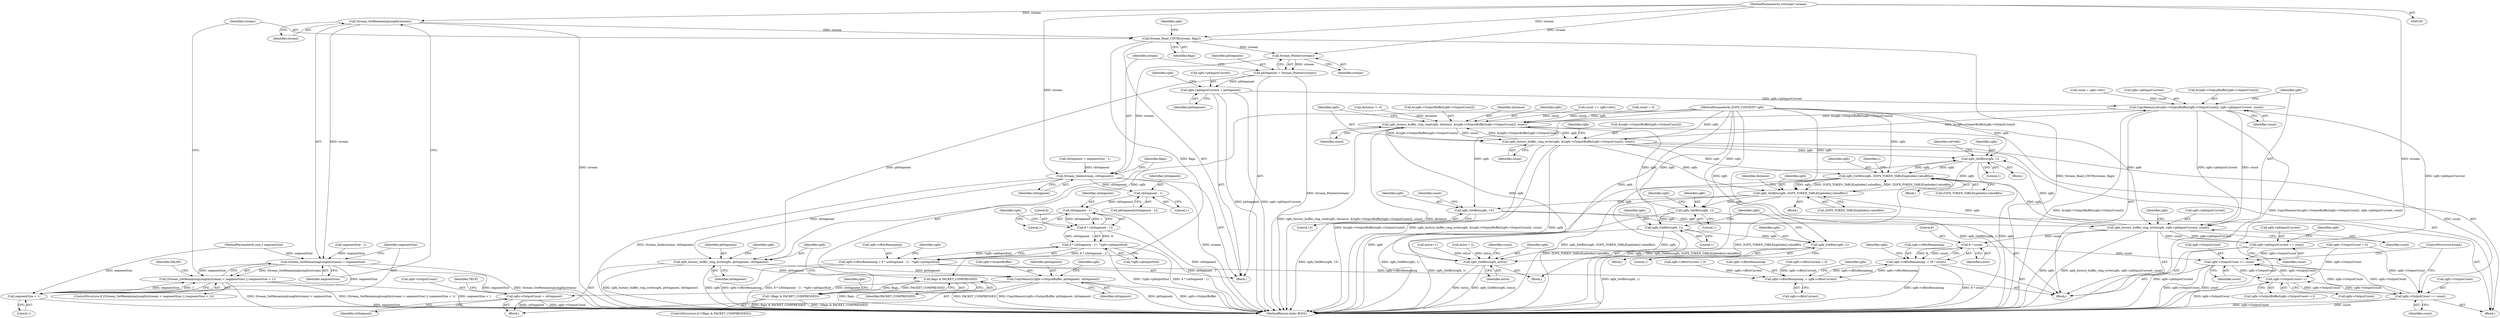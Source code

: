 digraph "1_FreeRDP_17c363a5162fd4dc77b1df54e48d7bd9bf6b3be7_0@API" {
"1000131" [label="(Call,Stream_GetRemainingLength(stream))"];
"1000107" [label="(MethodParameterIn,wStream* stream)"];
"1000130" [label="(Call,Stream_GetRemainingLength(stream) < segmentSize)"];
"1000129" [label="(Call,(Stream_GetRemainingLength(stream) < segmentSize) || (segmentSize < 1))"];
"1000134" [label="(Call,segmentSize < 1)"];
"1000139" [label="(Call,Stream_Read_UINT8(stream, flags))"];
"1000149" [label="(Call,Stream_Pointer(stream))"];
"1000147" [label="(Call,pbSegment = Stream_Pointer(stream))"];
"1000160" [label="(Call,zgfx_history_buffer_ring_write(zgfx, pbSegment, cbSegment))"];
"1000164" [label="(Call,CopyMemory(zgfx->OutputBuffer, pbSegment, cbSegment))"];
"1000170" [label="(Call,zgfx->OutputCount = cbSegment)"];
"1000177" [label="(Call,zgfx->pbInputCurrent = pbSegment)"];
"1000462" [label="(Call,CopyMemory(&(zgfx->OutputBuffer[zgfx->OutputCount]), zgfx->pbInputCurrent, count))"];
"1000407" [label="(Call,zgfx_history_buffer_ring_read(zgfx, distance, &(zgfx->OutputBuffer[zgfx->OutputCount]), count))"];
"1000419" [label="(Call,zgfx_history_buffer_ring_write(zgfx, &(zgfx->OutputBuffer[zgfx->OutputCount]), count))"];
"1000250" [label="(Call,zgfx_GetBits(zgfx, 1))"];
"1000282" [label="(Call,zgfx_GetBits(zgfx, ZGFX_TOKEN_TABLE[opIndex].valueBits))"];
"1000337" [label="(Call,zgfx_GetBits(zgfx, ZGFX_TOKEN_TABLE[opIndex].valueBits))"];
"1000360" [label="(Call,zgfx_GetBits(zgfx, 1))"];
"1000381" [label="(Call,zgfx_GetBits(zgfx, 1))"];
"1000396" [label="(Call,zgfx_GetBits(zgfx, 1))"];
"1000399" [label="(Call,zgfx_GetBits(zgfx, extra))"];
"1000437" [label="(Call,zgfx_GetBits(zgfx, 15))"];
"1000475" [label="(Call,zgfx_history_buffer_ring_write(zgfx, zgfx->pbInputCurrent, count))"];
"1000481" [label="(Call,zgfx->pbInputCurrent += count)"];
"1000490" [label="(Call,8 * count)"];
"1000486" [label="(Call,zgfx->cBitsRemaining -= (8 * count))"];
"1000445" [label="(Call,zgfx->cBitsRemaining -= zgfx->cBitsCurrent)"];
"1000493" [label="(Call,zgfx->OutputCount += count)"];
"1000330" [label="(Call,zgfx->OutputCount++)"];
"1000430" [label="(Call,zgfx->OutputCount += count)"];
"1000151" [label="(Call,Stream_Seek(stream, cbSegment))"];
"1000189" [label="(Call,cbSegment - 1)"];
"1000199" [label="(Call,cbSegment - 1)"];
"1000197" [label="(Call,8 * (cbSegment - 1))"];
"1000196" [label="(Call,8 * (cbSegment - 1) - *zgfx->pbInputEnd)"];
"1000192" [label="(Call,zgfx->cBitsRemaining = 8 * (cbSegment - 1) - *zgfx->pbInputEnd)"];
"1000156" [label="(Call,flags & PACKET_COMPRESSED)"];
"1000155" [label="(Call,!(flags & PACKET_COMPRESSED))"];
"1000283" [label="(Identifier,zgfx)"];
"1000133" [label="(Identifier,segmentSize)"];
"1000204" [label="(Identifier,zgfx)"];
"1000400" [label="(Identifier,zgfx)"];
"1000177" [label="(Call,zgfx->pbInputCurrent = pbSegment)"];
"1000438" [label="(Identifier,zgfx)"];
"1000359" [label="(Block,)"];
"1000491" [label="(Literal,8)"];
"1000420" [label="(Identifier,zgfx)"];
"1000134" [label="(Call,segmentSize < 1)"];
"1000463" [label="(Call,&(zgfx->OutputBuffer[zgfx->OutputCount]))"];
"1000252" [label="(Literal,1)"];
"1000492" [label="(Identifier,count)"];
"1000166" [label="(Identifier,zgfx)"];
"1000399" [label="(Call,zgfx_GetBits(zgfx, extra))"];
"1000187" [label="(Call,pbSegment[cbSegment - 1])"];
"1000250" [label="(Call,zgfx_GetBits(zgfx, 1))"];
"1000129" [label="(Call,(Stream_GetRemainingLength(stream) < segmentSize) || (segmentSize < 1))"];
"1000201" [label="(Literal,1)"];
"1000498" [label="(ControlStructure,break;)"];
"1000135" [label="(Identifier,segmentSize)"];
"1000432" [label="(Identifier,zgfx)"];
"1000139" [label="(Call,Stream_Read_UINT8(stream, flags))"];
"1000497" [label="(Identifier,count)"];
"1000362" [label="(Literal,1)"];
"1000109" [label="(Block,)"];
"1000132" [label="(Identifier,stream)"];
"1000434" [label="(Identifier,count)"];
"1000172" [label="(Identifier,zgfx)"];
"1000179" [label="(Identifier,zgfx)"];
"1000486" [label="(Call,zgfx->cBitsRemaining -= (8 * count))"];
"1000181" [label="(Identifier,pbSegment)"];
"1000131" [label="(Call,Stream_GetRemainingLength(stream))"];
"1000339" [label="(Call,ZGFX_TOKEN_TABLE[opIndex].valueBits)"];
"1000199" [label="(Call,cbSegment - 1)"];
"1000165" [label="(Call,zgfx->OutputBuffer)"];
"1000361" [label="(Identifier,zgfx)"];
"1000330" [label="(Call,zgfx->OutputCount++)"];
"1000336" [label="(Block,)"];
"1000366" [label="(Identifier,zgfx)"];
"1000168" [label="(Identifier,pbSegment)"];
"1000480" [label="(Identifier,count)"];
"1000123" [label="(Call,cbSegment = segmentSize - 1)"];
"1000152" [label="(Identifier,stream)"];
"1000381" [label="(Call,zgfx_GetBits(zgfx, 1))"];
"1000429" [label="(Identifier,count)"];
"1000159" [label="(Block,)"];
"1000439" [label="(Literal,15)"];
"1000140" [label="(Identifier,stream)"];
"1000191" [label="(Literal,1)"];
"1000162" [label="(Identifier,pbSegment)"];
"1000198" [label="(Literal,8)"];
"1000418" [label="(Identifier,count)"];
"1000485" [label="(Identifier,count)"];
"1000138" [label="(Identifier,FALSE)"];
"1000157" [label="(Identifier,flags)"];
"1000419" [label="(Call,zgfx_history_buffer_ring_write(zgfx, &(zgfx->OutputBuffer[zgfx->OutputCount]), count))"];
"1000144" [label="(Identifier,zgfx)"];
"1000410" [label="(Call,&(zgfx->OutputBuffer[zgfx->OutputCount]))"];
"1000345" [label="(Identifier,distance)"];
"1000189" [label="(Call,cbSegment - 1)"];
"1000107" [label="(MethodParameterIn,wStream* stream)"];
"1000382" [label="(Identifier,zgfx)"];
"1000387" [label="(Identifier,zgfx)"];
"1000284" [label="(Call,ZGFX_TOKEN_TABLE[opIndex].valueBits)"];
"1000446" [label="(Call,zgfx->cBitsRemaining)"];
"1000326" [label="(Call,zgfx->OutputBuffer[zgfx->OutputCount++])"];
"1000282" [label="(Call,zgfx_GetBits(zgfx, ZGFX_TOKEN_TABLE[opIndex].valueBits))"];
"1000437" [label="(Call,zgfx_GetBits(zgfx, 15))"];
"1000148" [label="(Identifier,pbSegment)"];
"1000153" [label="(Identifier,cbSegment)"];
"1000154" [label="(ControlStructure,if (!(flags & PACKET_COMPRESSED)))"];
"1000396" [label="(Call,zgfx_GetBits(zgfx, 1))"];
"1000474" [label="(Identifier,count)"];
"1000151" [label="(Call,Stream_Seek(stream, cbSegment))"];
"1000169" [label="(Identifier,cbSegment)"];
"1000493" [label="(Call,zgfx->OutputCount += count)"];
"1000190" [label="(Identifier,cbSegment)"];
"1000161" [label="(Identifier,zgfx)"];
"1000452" [label="(Call,zgfx->cBitsCurrent = 0)"];
"1000440" [label="(Call,count = zgfx->bits)"];
"1000409" [label="(Identifier,distance)"];
"1000254" [label="(Identifier,inPrefix)"];
"1000488" [label="(Identifier,zgfx)"];
"1000476" [label="(Identifier,zgfx)"];
"1000141" [label="(Identifier,flags)"];
"1000200" [label="(Identifier,cbSegment)"];
"1000184" [label="(Identifier,zgfx)"];
"1000383" [label="(Literal,1)"];
"1000155" [label="(Call,!(flags & PACKET_COMPRESSED))"];
"1000337" [label="(Call,zgfx_GetBits(zgfx, ZGFX_TOKEN_TABLE[opIndex].valueBits))"];
"1000142" [label="(Call,zgfx->OutputCount = 0)"];
"1000441" [label="(Identifier,count)"];
"1000108" [label="(MethodParameterIn,size_t segmentSize)"];
"1000475" [label="(Call,zgfx_history_buffer_ring_write(zgfx, zgfx->pbInputCurrent, count))"];
"1000197" [label="(Call,8 * (cbSegment - 1))"];
"1000374" [label="(Block,)"];
"1000176" [label="(Identifier,TRUE)"];
"1000431" [label="(Call,zgfx->OutputCount)"];
"1000407" [label="(Call,zgfx_history_buffer_ring_read(zgfx, distance, &(zgfx->OutputBuffer[zgfx->OutputCount]), count))"];
"1000170" [label="(Call,zgfx->OutputCount = cbSegment)"];
"1000290" [label="(Identifier,c)"];
"1000490" [label="(Call,8 * count)"];
"1000494" [label="(Call,zgfx->OutputCount)"];
"1000483" [label="(Identifier,zgfx)"];
"1000158" [label="(Identifier,PACKET_COMPRESSED)"];
"1000196" [label="(Call,8 * (cbSegment - 1) - *zgfx->pbInputEnd)"];
"1000149" [label="(Call,Stream_Pointer(stream))"];
"1000163" [label="(Identifier,cbSegment)"];
"1000445" [label="(Call,zgfx->cBitsRemaining -= zgfx->cBitsCurrent)"];
"1000401" [label="(Identifier,extra)"];
"1000495" [label="(Identifier,zgfx)"];
"1000147" [label="(Call,pbSegment = Stream_Pointer(stream))"];
"1000394" [label="(Call,extra++)"];
"1000471" [label="(Call,zgfx->pbInputCurrent)"];
"1000449" [label="(Call,zgfx->cBitsCurrent)"];
"1000193" [label="(Call,zgfx->cBitsRemaining)"];
"1000338" [label="(Identifier,zgfx)"];
"1000192" [label="(Call,zgfx->cBitsRemaining = 8 * (cbSegment - 1) - *zgfx->pbInputEnd)"];
"1000378" [label="(Call,extra = 2)"];
"1000156" [label="(Call,flags & PACKET_COMPRESSED)"];
"1000477" [label="(Call,zgfx->pbInputCurrent)"];
"1000128" [label="(ControlStructure,if ((Stream_GetRemainingLength(stream) < segmentSize) || (segmentSize < 1)))"];
"1000150" [label="(Identifier,stream)"];
"1000436" [label="(Block,)"];
"1000454" [label="(Identifier,zgfx)"];
"1000390" [label="(Block,)"];
"1000125" [label="(Call,segmentSize - 1)"];
"1000164" [label="(Call,CopyMemory(zgfx->OutputBuffer, pbSegment, cbSegment))"];
"1000174" [label="(Identifier,cbSegment)"];
"1000251" [label="(Identifier,zgfx)"];
"1000171" [label="(Call,zgfx->OutputCount)"];
"1000408" [label="(Identifier,zgfx)"];
"1000178" [label="(Call,zgfx->pbInputCurrent)"];
"1000130" [label="(Call,Stream_GetRemainingLength(stream) < segmentSize)"];
"1000281" [label="(Block,)"];
"1000397" [label="(Identifier,zgfx)"];
"1000402" [label="(Call,count += zgfx->bits)"];
"1000501" [label="(MethodReturn,static BOOL)"];
"1000249" [label="(Block,)"];
"1000487" [label="(Call,zgfx->cBitsRemaining)"];
"1000370" [label="(Call,count = 3)"];
"1000106" [label="(MethodParameterIn,ZGFX_CONTEXT* zgfx)"];
"1000356" [label="(Call,distance != 0)"];
"1000206" [label="(Call,zgfx->cBitsCurrent = 0)"];
"1000331" [label="(Call,zgfx->OutputCount)"];
"1000482" [label="(Call,zgfx->pbInputCurrent)"];
"1000430" [label="(Call,zgfx->OutputCount += count)"];
"1000421" [label="(Call,&(zgfx->OutputBuffer[zgfx->OutputCount]))"];
"1000398" [label="(Literal,1)"];
"1000360" [label="(Call,zgfx_GetBits(zgfx, 1))"];
"1000208" [label="(Identifier,zgfx)"];
"1000160" [label="(Call,zgfx_history_buffer_ring_write(zgfx, pbSegment, cbSegment))"];
"1000462" [label="(Call,CopyMemory(&(zgfx->OutputBuffer[zgfx->OutputCount]), zgfx->pbInputCurrent, count))"];
"1000202" [label="(Call,*zgfx->pbInputEnd)"];
"1000481" [label="(Call,zgfx->pbInputCurrent += count)"];
"1000403" [label="(Identifier,count)"];
"1000136" [label="(Literal,1)"];
"1000131" -> "1000130"  [label="AST: "];
"1000131" -> "1000132"  [label="CFG: "];
"1000132" -> "1000131"  [label="AST: "];
"1000133" -> "1000131"  [label="CFG: "];
"1000131" -> "1000501"  [label="DDG: stream"];
"1000131" -> "1000130"  [label="DDG: stream"];
"1000107" -> "1000131"  [label="DDG: stream"];
"1000131" -> "1000139"  [label="DDG: stream"];
"1000107" -> "1000105"  [label="AST: "];
"1000107" -> "1000501"  [label="DDG: stream"];
"1000107" -> "1000139"  [label="DDG: stream"];
"1000107" -> "1000149"  [label="DDG: stream"];
"1000107" -> "1000151"  [label="DDG: stream"];
"1000130" -> "1000129"  [label="AST: "];
"1000130" -> "1000133"  [label="CFG: "];
"1000133" -> "1000130"  [label="AST: "];
"1000135" -> "1000130"  [label="CFG: "];
"1000129" -> "1000130"  [label="CFG: "];
"1000130" -> "1000501"  [label="DDG: segmentSize"];
"1000130" -> "1000501"  [label="DDG: Stream_GetRemainingLength(stream)"];
"1000130" -> "1000129"  [label="DDG: Stream_GetRemainingLength(stream)"];
"1000130" -> "1000129"  [label="DDG: segmentSize"];
"1000125" -> "1000130"  [label="DDG: segmentSize"];
"1000108" -> "1000130"  [label="DDG: segmentSize"];
"1000130" -> "1000134"  [label="DDG: segmentSize"];
"1000129" -> "1000128"  [label="AST: "];
"1000129" -> "1000134"  [label="CFG: "];
"1000134" -> "1000129"  [label="AST: "];
"1000138" -> "1000129"  [label="CFG: "];
"1000140" -> "1000129"  [label="CFG: "];
"1000129" -> "1000501"  [label="DDG: Stream_GetRemainingLength(stream) < segmentSize"];
"1000129" -> "1000501"  [label="DDG: (Stream_GetRemainingLength(stream) < segmentSize) || (segmentSize < 1)"];
"1000129" -> "1000501"  [label="DDG: segmentSize < 1"];
"1000134" -> "1000129"  [label="DDG: segmentSize"];
"1000134" -> "1000129"  [label="DDG: 1"];
"1000134" -> "1000136"  [label="CFG: "];
"1000135" -> "1000134"  [label="AST: "];
"1000136" -> "1000134"  [label="AST: "];
"1000134" -> "1000501"  [label="DDG: segmentSize"];
"1000108" -> "1000134"  [label="DDG: segmentSize"];
"1000139" -> "1000109"  [label="AST: "];
"1000139" -> "1000141"  [label="CFG: "];
"1000140" -> "1000139"  [label="AST: "];
"1000141" -> "1000139"  [label="AST: "];
"1000144" -> "1000139"  [label="CFG: "];
"1000139" -> "1000501"  [label="DDG: Stream_Read_UINT8(stream, flags)"];
"1000139" -> "1000149"  [label="DDG: stream"];
"1000139" -> "1000156"  [label="DDG: flags"];
"1000149" -> "1000147"  [label="AST: "];
"1000149" -> "1000150"  [label="CFG: "];
"1000150" -> "1000149"  [label="AST: "];
"1000147" -> "1000149"  [label="CFG: "];
"1000149" -> "1000147"  [label="DDG: stream"];
"1000149" -> "1000151"  [label="DDG: stream"];
"1000147" -> "1000109"  [label="AST: "];
"1000148" -> "1000147"  [label="AST: "];
"1000152" -> "1000147"  [label="CFG: "];
"1000147" -> "1000501"  [label="DDG: Stream_Pointer(stream)"];
"1000147" -> "1000160"  [label="DDG: pbSegment"];
"1000147" -> "1000177"  [label="DDG: pbSegment"];
"1000160" -> "1000159"  [label="AST: "];
"1000160" -> "1000163"  [label="CFG: "];
"1000161" -> "1000160"  [label="AST: "];
"1000162" -> "1000160"  [label="AST: "];
"1000163" -> "1000160"  [label="AST: "];
"1000166" -> "1000160"  [label="CFG: "];
"1000160" -> "1000501"  [label="DDG: zgfx_history_buffer_ring_write(zgfx, pbSegment, cbSegment)"];
"1000160" -> "1000501"  [label="DDG: zgfx"];
"1000106" -> "1000160"  [label="DDG: zgfx"];
"1000151" -> "1000160"  [label="DDG: cbSegment"];
"1000160" -> "1000164"  [label="DDG: pbSegment"];
"1000160" -> "1000164"  [label="DDG: cbSegment"];
"1000164" -> "1000159"  [label="AST: "];
"1000164" -> "1000169"  [label="CFG: "];
"1000165" -> "1000164"  [label="AST: "];
"1000168" -> "1000164"  [label="AST: "];
"1000169" -> "1000164"  [label="AST: "];
"1000172" -> "1000164"  [label="CFG: "];
"1000164" -> "1000501"  [label="DDG: CopyMemory(zgfx->OutputBuffer, pbSegment, cbSegment)"];
"1000164" -> "1000501"  [label="DDG: pbSegment"];
"1000164" -> "1000501"  [label="DDG: zgfx->OutputBuffer"];
"1000164" -> "1000170"  [label="DDG: cbSegment"];
"1000170" -> "1000159"  [label="AST: "];
"1000170" -> "1000174"  [label="CFG: "];
"1000171" -> "1000170"  [label="AST: "];
"1000174" -> "1000170"  [label="AST: "];
"1000176" -> "1000170"  [label="CFG: "];
"1000170" -> "1000501"  [label="DDG: zgfx->OutputCount"];
"1000170" -> "1000501"  [label="DDG: cbSegment"];
"1000177" -> "1000109"  [label="AST: "];
"1000177" -> "1000181"  [label="CFG: "];
"1000178" -> "1000177"  [label="AST: "];
"1000181" -> "1000177"  [label="AST: "];
"1000184" -> "1000177"  [label="CFG: "];
"1000177" -> "1000501"  [label="DDG: pbSegment"];
"1000177" -> "1000501"  [label="DDG: zgfx->pbInputCurrent"];
"1000177" -> "1000462"  [label="DDG: zgfx->pbInputCurrent"];
"1000462" -> "1000436"  [label="AST: "];
"1000462" -> "1000474"  [label="CFG: "];
"1000463" -> "1000462"  [label="AST: "];
"1000471" -> "1000462"  [label="AST: "];
"1000474" -> "1000462"  [label="AST: "];
"1000476" -> "1000462"  [label="CFG: "];
"1000462" -> "1000501"  [label="DDG: &(zgfx->OutputBuffer[zgfx->OutputCount])"];
"1000462" -> "1000501"  [label="DDG: CopyMemory(&(zgfx->OutputBuffer[zgfx->OutputCount]), zgfx->pbInputCurrent, count)"];
"1000462" -> "1000407"  [label="DDG: &(zgfx->OutputBuffer[zgfx->OutputCount])"];
"1000419" -> "1000462"  [label="DDG: &(zgfx->OutputBuffer[zgfx->OutputCount])"];
"1000481" -> "1000462"  [label="DDG: zgfx->pbInputCurrent"];
"1000440" -> "1000462"  [label="DDG: count"];
"1000462" -> "1000475"  [label="DDG: zgfx->pbInputCurrent"];
"1000462" -> "1000475"  [label="DDG: count"];
"1000407" -> "1000359"  [label="AST: "];
"1000407" -> "1000418"  [label="CFG: "];
"1000408" -> "1000407"  [label="AST: "];
"1000409" -> "1000407"  [label="AST: "];
"1000410" -> "1000407"  [label="AST: "];
"1000418" -> "1000407"  [label="AST: "];
"1000420" -> "1000407"  [label="CFG: "];
"1000407" -> "1000501"  [label="DDG: distance"];
"1000407" -> "1000501"  [label="DDG: zgfx_history_buffer_ring_read(zgfx, distance, &(zgfx->OutputBuffer[zgfx->OutputCount]), count)"];
"1000360" -> "1000407"  [label="DDG: zgfx"];
"1000399" -> "1000407"  [label="DDG: zgfx"];
"1000106" -> "1000407"  [label="DDG: zgfx"];
"1000356" -> "1000407"  [label="DDG: distance"];
"1000419" -> "1000407"  [label="DDG: &(zgfx->OutputBuffer[zgfx->OutputCount])"];
"1000402" -> "1000407"  [label="DDG: count"];
"1000370" -> "1000407"  [label="DDG: count"];
"1000407" -> "1000419"  [label="DDG: zgfx"];
"1000407" -> "1000419"  [label="DDG: &(zgfx->OutputBuffer[zgfx->OutputCount])"];
"1000407" -> "1000419"  [label="DDG: count"];
"1000419" -> "1000359"  [label="AST: "];
"1000419" -> "1000429"  [label="CFG: "];
"1000420" -> "1000419"  [label="AST: "];
"1000421" -> "1000419"  [label="AST: "];
"1000429" -> "1000419"  [label="AST: "];
"1000432" -> "1000419"  [label="CFG: "];
"1000419" -> "1000501"  [label="DDG: zgfx"];
"1000419" -> "1000501"  [label="DDG: &(zgfx->OutputBuffer[zgfx->OutputCount])"];
"1000419" -> "1000501"  [label="DDG: zgfx_history_buffer_ring_write(zgfx, &(zgfx->OutputBuffer[zgfx->OutputCount]), count)"];
"1000419" -> "1000250"  [label="DDG: zgfx"];
"1000419" -> "1000282"  [label="DDG: zgfx"];
"1000419" -> "1000337"  [label="DDG: zgfx"];
"1000106" -> "1000419"  [label="DDG: zgfx"];
"1000419" -> "1000430"  [label="DDG: count"];
"1000250" -> "1000249"  [label="AST: "];
"1000250" -> "1000252"  [label="CFG: "];
"1000251" -> "1000250"  [label="AST: "];
"1000252" -> "1000250"  [label="AST: "];
"1000254" -> "1000250"  [label="CFG: "];
"1000250" -> "1000501"  [label="DDG: zgfx"];
"1000250" -> "1000501"  [label="DDG: zgfx_GetBits(zgfx, 1)"];
"1000282" -> "1000250"  [label="DDG: zgfx"];
"1000475" -> "1000250"  [label="DDG: zgfx"];
"1000106" -> "1000250"  [label="DDG: zgfx"];
"1000250" -> "1000282"  [label="DDG: zgfx"];
"1000250" -> "1000337"  [label="DDG: zgfx"];
"1000282" -> "1000281"  [label="AST: "];
"1000282" -> "1000284"  [label="CFG: "];
"1000283" -> "1000282"  [label="AST: "];
"1000284" -> "1000282"  [label="AST: "];
"1000290" -> "1000282"  [label="CFG: "];
"1000282" -> "1000501"  [label="DDG: zgfx_GetBits(zgfx, ZGFX_TOKEN_TABLE[opIndex].valueBits)"];
"1000282" -> "1000501"  [label="DDG: ZGFX_TOKEN_TABLE[opIndex].valueBits"];
"1000282" -> "1000501"  [label="DDG: zgfx"];
"1000475" -> "1000282"  [label="DDG: zgfx"];
"1000106" -> "1000282"  [label="DDG: zgfx"];
"1000337" -> "1000282"  [label="DDG: ZGFX_TOKEN_TABLE[opIndex].valueBits"];
"1000282" -> "1000337"  [label="DDG: zgfx"];
"1000282" -> "1000337"  [label="DDG: ZGFX_TOKEN_TABLE[opIndex].valueBits"];
"1000337" -> "1000336"  [label="AST: "];
"1000337" -> "1000339"  [label="CFG: "];
"1000338" -> "1000337"  [label="AST: "];
"1000339" -> "1000337"  [label="AST: "];
"1000345" -> "1000337"  [label="CFG: "];
"1000337" -> "1000501"  [label="DDG: ZGFX_TOKEN_TABLE[opIndex].valueBits"];
"1000337" -> "1000501"  [label="DDG: zgfx_GetBits(zgfx, ZGFX_TOKEN_TABLE[opIndex].valueBits)"];
"1000475" -> "1000337"  [label="DDG: zgfx"];
"1000106" -> "1000337"  [label="DDG: zgfx"];
"1000337" -> "1000360"  [label="DDG: zgfx"];
"1000337" -> "1000437"  [label="DDG: zgfx"];
"1000360" -> "1000359"  [label="AST: "];
"1000360" -> "1000362"  [label="CFG: "];
"1000361" -> "1000360"  [label="AST: "];
"1000362" -> "1000360"  [label="AST: "];
"1000366" -> "1000360"  [label="CFG: "];
"1000360" -> "1000501"  [label="DDG: zgfx_GetBits(zgfx, 1)"];
"1000106" -> "1000360"  [label="DDG: zgfx"];
"1000360" -> "1000381"  [label="DDG: zgfx"];
"1000381" -> "1000374"  [label="AST: "];
"1000381" -> "1000383"  [label="CFG: "];
"1000382" -> "1000381"  [label="AST: "];
"1000383" -> "1000381"  [label="AST: "];
"1000387" -> "1000381"  [label="CFG: "];
"1000381" -> "1000501"  [label="DDG: zgfx_GetBits(zgfx, 1)"];
"1000106" -> "1000381"  [label="DDG: zgfx"];
"1000381" -> "1000396"  [label="DDG: zgfx"];
"1000381" -> "1000399"  [label="DDG: zgfx"];
"1000396" -> "1000390"  [label="AST: "];
"1000396" -> "1000398"  [label="CFG: "];
"1000397" -> "1000396"  [label="AST: "];
"1000398" -> "1000396"  [label="AST: "];
"1000387" -> "1000396"  [label="CFG: "];
"1000396" -> "1000501"  [label="DDG: zgfx_GetBits(zgfx, 1)"];
"1000106" -> "1000396"  [label="DDG: zgfx"];
"1000396" -> "1000399"  [label="DDG: zgfx"];
"1000399" -> "1000374"  [label="AST: "];
"1000399" -> "1000401"  [label="CFG: "];
"1000400" -> "1000399"  [label="AST: "];
"1000401" -> "1000399"  [label="AST: "];
"1000403" -> "1000399"  [label="CFG: "];
"1000399" -> "1000501"  [label="DDG: extra"];
"1000399" -> "1000501"  [label="DDG: zgfx_GetBits(zgfx, extra)"];
"1000106" -> "1000399"  [label="DDG: zgfx"];
"1000378" -> "1000399"  [label="DDG: extra"];
"1000394" -> "1000399"  [label="DDG: extra"];
"1000437" -> "1000436"  [label="AST: "];
"1000437" -> "1000439"  [label="CFG: "];
"1000438" -> "1000437"  [label="AST: "];
"1000439" -> "1000437"  [label="AST: "];
"1000441" -> "1000437"  [label="CFG: "];
"1000437" -> "1000501"  [label="DDG: zgfx_GetBits(zgfx, 15)"];
"1000106" -> "1000437"  [label="DDG: zgfx"];
"1000437" -> "1000475"  [label="DDG: zgfx"];
"1000475" -> "1000436"  [label="AST: "];
"1000475" -> "1000480"  [label="CFG: "];
"1000476" -> "1000475"  [label="AST: "];
"1000477" -> "1000475"  [label="AST: "];
"1000480" -> "1000475"  [label="AST: "];
"1000483" -> "1000475"  [label="CFG: "];
"1000475" -> "1000501"  [label="DDG: zgfx"];
"1000475" -> "1000501"  [label="DDG: zgfx_history_buffer_ring_write(zgfx, zgfx->pbInputCurrent, count)"];
"1000106" -> "1000475"  [label="DDG: zgfx"];
"1000475" -> "1000481"  [label="DDG: count"];
"1000475" -> "1000481"  [label="DDG: zgfx->pbInputCurrent"];
"1000475" -> "1000490"  [label="DDG: count"];
"1000481" -> "1000436"  [label="AST: "];
"1000481" -> "1000485"  [label="CFG: "];
"1000482" -> "1000481"  [label="AST: "];
"1000485" -> "1000481"  [label="AST: "];
"1000488" -> "1000481"  [label="CFG: "];
"1000481" -> "1000501"  [label="DDG: zgfx->pbInputCurrent"];
"1000490" -> "1000486"  [label="AST: "];
"1000490" -> "1000492"  [label="CFG: "];
"1000491" -> "1000490"  [label="AST: "];
"1000492" -> "1000490"  [label="AST: "];
"1000486" -> "1000490"  [label="CFG: "];
"1000490" -> "1000486"  [label="DDG: 8"];
"1000490" -> "1000486"  [label="DDG: count"];
"1000490" -> "1000493"  [label="DDG: count"];
"1000486" -> "1000436"  [label="AST: "];
"1000487" -> "1000486"  [label="AST: "];
"1000495" -> "1000486"  [label="CFG: "];
"1000486" -> "1000501"  [label="DDG: 8 * count"];
"1000486" -> "1000501"  [label="DDG: zgfx->cBitsRemaining"];
"1000486" -> "1000445"  [label="DDG: zgfx->cBitsRemaining"];
"1000445" -> "1000486"  [label="DDG: zgfx->cBitsRemaining"];
"1000445" -> "1000436"  [label="AST: "];
"1000445" -> "1000449"  [label="CFG: "];
"1000446" -> "1000445"  [label="AST: "];
"1000449" -> "1000445"  [label="AST: "];
"1000454" -> "1000445"  [label="CFG: "];
"1000206" -> "1000445"  [label="DDG: zgfx->cBitsCurrent"];
"1000452" -> "1000445"  [label="DDG: zgfx->cBitsCurrent"];
"1000192" -> "1000445"  [label="DDG: zgfx->cBitsRemaining"];
"1000493" -> "1000436"  [label="AST: "];
"1000493" -> "1000497"  [label="CFG: "];
"1000494" -> "1000493"  [label="AST: "];
"1000497" -> "1000493"  [label="AST: "];
"1000498" -> "1000493"  [label="CFG: "];
"1000493" -> "1000501"  [label="DDG: zgfx->OutputCount"];
"1000493" -> "1000501"  [label="DDG: count"];
"1000493" -> "1000330"  [label="DDG: zgfx->OutputCount"];
"1000493" -> "1000430"  [label="DDG: zgfx->OutputCount"];
"1000330" -> "1000493"  [label="DDG: zgfx->OutputCount"];
"1000430" -> "1000493"  [label="DDG: zgfx->OutputCount"];
"1000142" -> "1000493"  [label="DDG: zgfx->OutputCount"];
"1000330" -> "1000326"  [label="AST: "];
"1000330" -> "1000331"  [label="CFG: "];
"1000331" -> "1000330"  [label="AST: "];
"1000326" -> "1000330"  [label="CFG: "];
"1000330" -> "1000501"  [label="DDG: zgfx->OutputCount"];
"1000430" -> "1000330"  [label="DDG: zgfx->OutputCount"];
"1000142" -> "1000330"  [label="DDG: zgfx->OutputCount"];
"1000330" -> "1000430"  [label="DDG: zgfx->OutputCount"];
"1000430" -> "1000359"  [label="AST: "];
"1000430" -> "1000434"  [label="CFG: "];
"1000431" -> "1000430"  [label="AST: "];
"1000434" -> "1000430"  [label="AST: "];
"1000498" -> "1000430"  [label="CFG: "];
"1000430" -> "1000501"  [label="DDG: count"];
"1000430" -> "1000501"  [label="DDG: zgfx->OutputCount"];
"1000142" -> "1000430"  [label="DDG: zgfx->OutputCount"];
"1000151" -> "1000109"  [label="AST: "];
"1000151" -> "1000153"  [label="CFG: "];
"1000152" -> "1000151"  [label="AST: "];
"1000153" -> "1000151"  [label="AST: "];
"1000157" -> "1000151"  [label="CFG: "];
"1000151" -> "1000501"  [label="DDG: Stream_Seek(stream, cbSegment)"];
"1000151" -> "1000501"  [label="DDG: stream"];
"1000123" -> "1000151"  [label="DDG: cbSegment"];
"1000151" -> "1000189"  [label="DDG: cbSegment"];
"1000189" -> "1000187"  [label="AST: "];
"1000189" -> "1000191"  [label="CFG: "];
"1000190" -> "1000189"  [label="AST: "];
"1000191" -> "1000189"  [label="AST: "];
"1000187" -> "1000189"  [label="CFG: "];
"1000189" -> "1000199"  [label="DDG: cbSegment"];
"1000199" -> "1000197"  [label="AST: "];
"1000199" -> "1000201"  [label="CFG: "];
"1000200" -> "1000199"  [label="AST: "];
"1000201" -> "1000199"  [label="AST: "];
"1000197" -> "1000199"  [label="CFG: "];
"1000199" -> "1000501"  [label="DDG: cbSegment"];
"1000199" -> "1000197"  [label="DDG: cbSegment"];
"1000199" -> "1000197"  [label="DDG: 1"];
"1000197" -> "1000196"  [label="AST: "];
"1000198" -> "1000197"  [label="AST: "];
"1000204" -> "1000197"  [label="CFG: "];
"1000197" -> "1000501"  [label="DDG: cbSegment - 1"];
"1000197" -> "1000196"  [label="DDG: 8"];
"1000197" -> "1000196"  [label="DDG: cbSegment - 1"];
"1000196" -> "1000192"  [label="AST: "];
"1000196" -> "1000202"  [label="CFG: "];
"1000202" -> "1000196"  [label="AST: "];
"1000192" -> "1000196"  [label="CFG: "];
"1000196" -> "1000501"  [label="DDG: 8 * (cbSegment - 1)"];
"1000196" -> "1000501"  [label="DDG: *zgfx->pbInputEnd"];
"1000196" -> "1000192"  [label="DDG: 8 * (cbSegment - 1)"];
"1000196" -> "1000192"  [label="DDG: *zgfx->pbInputEnd"];
"1000192" -> "1000109"  [label="AST: "];
"1000193" -> "1000192"  [label="AST: "];
"1000208" -> "1000192"  [label="CFG: "];
"1000192" -> "1000501"  [label="DDG: zgfx->cBitsRemaining"];
"1000192" -> "1000501"  [label="DDG: 8 * (cbSegment - 1) - *zgfx->pbInputEnd"];
"1000156" -> "1000155"  [label="AST: "];
"1000156" -> "1000158"  [label="CFG: "];
"1000157" -> "1000156"  [label="AST: "];
"1000158" -> "1000156"  [label="AST: "];
"1000155" -> "1000156"  [label="CFG: "];
"1000156" -> "1000501"  [label="DDG: flags"];
"1000156" -> "1000501"  [label="DDG: PACKET_COMPRESSED"];
"1000156" -> "1000155"  [label="DDG: flags"];
"1000156" -> "1000155"  [label="DDG: PACKET_COMPRESSED"];
"1000155" -> "1000154"  [label="AST: "];
"1000161" -> "1000155"  [label="CFG: "];
"1000179" -> "1000155"  [label="CFG: "];
"1000155" -> "1000501"  [label="DDG: !(flags & PACKET_COMPRESSED)"];
"1000155" -> "1000501"  [label="DDG: flags & PACKET_COMPRESSED"];
}
